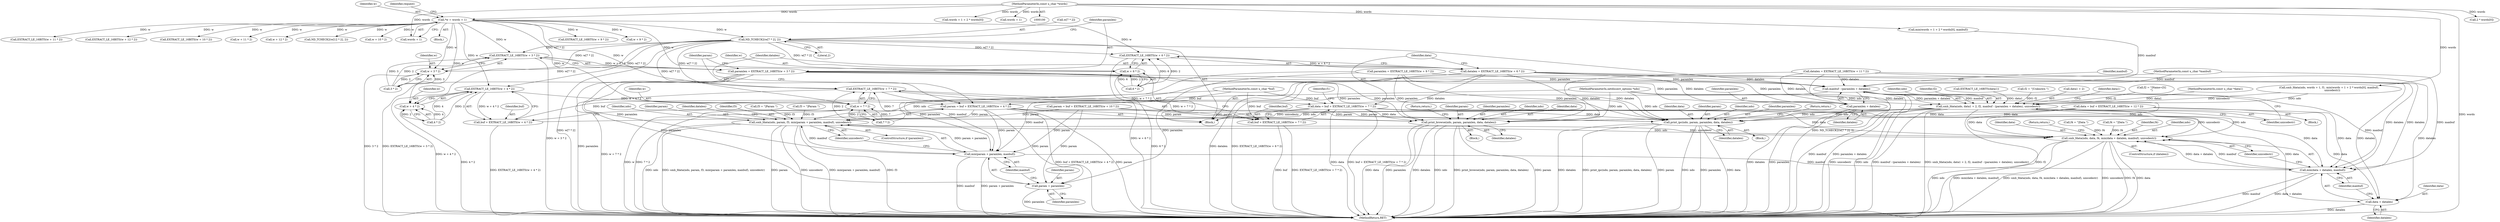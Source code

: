 digraph "0_tcpdump_96480ab95308cd9234b4f09b175ebf60e17792c6@array" {
"1000182" [label="(Call,ND_TCHECK2(w[7 * 2], 2))"];
"1000115" [label="(Call,*w = words + 1)"];
"1000102" [label="(MethodParameterIn,const u_char *words)"];
"1000191" [label="(Call,EXTRACT_LE_16BITS(w + 3 * 2))"];
"1000189" [label="(Call,paramlen = EXTRACT_LE_16BITS(w + 3 * 2))"];
"1000280" [label="(Call,maxbuf - (paramlen + datalen))"];
"1000274" [label="(Call,smb_fdata(ndo, data1 + 2, f2, maxbuf - (paramlen + datalen), unicodestr))"];
"1000306" [label="(Call,print_browse(ndo, param, paramlen, data, datalen))"];
"1000325" [label="(Call,print_ipc(ndo, param, paramlen, data, datalen))"];
"1000334" [label="(Call,smb_fdata(ndo, param, f3, min(param + paramlen, maxbuf), unicodestr))"];
"1000346" [label="(Call,smb_fdata(ndo, data, f4, min(data + datalen, maxbuf), unicodestr))"];
"1000338" [label="(Call,min(param + paramlen, maxbuf))"];
"1000350" [label="(Call,min(data + datalen, maxbuf))"];
"1000282" [label="(Call,paramlen + datalen)"];
"1000339" [label="(Call,param + paramlen)"];
"1000192" [label="(Call,w + 3 * 2)"];
"1000201" [label="(Call,EXTRACT_LE_16BITS(w + 4 * 2))"];
"1000197" [label="(Call,param = buf + EXTRACT_LE_16BITS(w + 4 * 2))"];
"1000199" [label="(Call,buf + EXTRACT_LE_16BITS(w + 4 * 2))"];
"1000202" [label="(Call,w + 4 * 2)"];
"1000209" [label="(Call,EXTRACT_LE_16BITS(w + 6 * 2))"];
"1000207" [label="(Call,datalen = EXTRACT_LE_16BITS(w + 6 * 2))"];
"1000351" [label="(Call,data + datalen)"];
"1000210" [label="(Call,w + 6 * 2)"];
"1000219" [label="(Call,EXTRACT_LE_16BITS(w + 7 * 2))"];
"1000215" [label="(Call,data = buf + EXTRACT_LE_16BITS(w + 7 * 2))"];
"1000217" [label="(Call,buf + EXTRACT_LE_16BITS(w + 7 * 2))"];
"1000220" [label="(Call,w + 7 * 2)"];
"1000283" [label="(Identifier,paramlen)"];
"1000204" [label="(Call,4 * 2)"];
"1000177" [label="(Call,f4 = \"|Data \")"];
"1000226" [label="(Identifier,f1)"];
"1000275" [label="(Identifier,ndo)"];
"1000279" [label="(Identifier,f2)"];
"1000134" [label="(Call,EXTRACT_LE_16BITS(w + 9 * 2))"];
"1000203" [label="(Identifier,w)"];
"1000335" [label="(Identifier,ndo)"];
"1000183" [label="(Call,w[7 * 2])"];
"1000364" [label="(MethodReturn,RET)"];
"1000201" [label="(Call,EXTRACT_LE_16BITS(w + 4 * 2))"];
"1000135" [label="(Call,w + 9 * 2)"];
"1000332" [label="(ControlStructure,if (paramlen))"];
"1000312" [label="(Return,return;)"];
"1000132" [label="(Call,paramlen = EXTRACT_LE_16BITS(w + 9 * 2))"];
"1000325" [label="(Call,print_ipc(ndo, param, paramlen, data, datalen))"];
"1000308" [label="(Identifier,param)"];
"1000188" [label="(Literal,2)"];
"1000355" [label="(Identifier,unicodestr)"];
"1000181" [label="(Block,)"];
"1000222" [label="(Call,7 * 2)"];
"1000339" [label="(Call,param + paramlen)"];
"1000199" [label="(Call,buf + EXTRACT_LE_16BITS(w + 4 * 2))"];
"1000209" [label="(Call,EXTRACT_LE_16BITS(w + 6 * 2))"];
"1000116" [label="(Identifier,w)"];
"1000330" [label="(Identifier,datalen)"];
"1000194" [label="(Call,3 * 2)"];
"1000336" [label="(Identifier,param)"];
"1000329" [label="(Identifier,data)"];
"1000324" [label="(Block,)"];
"1000123" [label="(Identifier,request)"];
"1000152" [label="(Call,EXTRACT_LE_16BITS(w + 11 * 2))"];
"1000115" [label="(Call,*w = words + 1)"];
"1000212" [label="(Call,6 * 2)"];
"1000191" [label="(Call,EXTRACT_LE_16BITS(w + 3 * 2))"];
"1000198" [label="(Identifier,param)"];
"1000261" [label="(Call,EXTRACT_LE_16BITS(data1))"];
"1000105" [label="(MethodParameterIn,const u_char *maxbuf)"];
"1000162" [label="(Call,EXTRACT_LE_16BITS(w + 12 * 2))"];
"1000140" [label="(Call,param = buf + EXTRACT_LE_16BITS(w + 10 * 2))"];
"1000327" [label="(Identifier,param)"];
"1000217" [label="(Call,buf + EXTRACT_LE_16BITS(w + 7 * 2))"];
"1000341" [label="(Identifier,paramlen)"];
"1000144" [label="(Call,EXTRACT_LE_16BITS(w + 10 * 2))"];
"1000345" [label="(Identifier,datalen)"];
"1000117" [label="(Call,words + 1)"];
"1000189" [label="(Call,paramlen = EXTRACT_LE_16BITS(w + 3 * 2))"];
"1000306" [label="(Call,print_browse(ndo, param, paramlen, data, datalen))"];
"1000326" [label="(Identifier,ndo)"];
"1000284" [label="(Identifier,datalen)"];
"1000352" [label="(Identifier,data)"];
"1000282" [label="(Call,paramlen + datalen)"];
"1000228" [label="(Call,f2 = \"|Unknown \")"];
"1000102" [label="(MethodParameterIn,const u_char *words)"];
"1000153" [label="(Call,w + 11 * 2)"];
"1000350" [label="(Call,min(data + datalen, maxbuf))"];
"1000334" [label="(Call,smb_fdata(ndo, param, f3, min(param + paramlen, maxbuf), unicodestr))"];
"1000305" [label="(Block,)"];
"1000216" [label="(Identifier,data)"];
"1000104" [label="(MethodParameterIn,const u_char *buf)"];
"1000190" [label="(Identifier,paramlen)"];
"1000285" [label="(Identifier,unicodestr)"];
"1000200" [label="(Identifier,buf)"];
"1000309" [label="(Identifier,paramlen)"];
"1000343" [label="(Identifier,unicodestr)"];
"1000342" [label="(Identifier,maxbuf)"];
"1000337" [label="(Identifier,f3)"];
"1000344" [label="(ControlStructure,if (datalen))"];
"1000211" [label="(Identifier,w)"];
"1000234" [label="(Call,f4 = \"|Data \")"];
"1000197" [label="(Call,param = buf + EXTRACT_LE_16BITS(w + 4 * 2))"];
"1000248" [label="(Call,2 * words[0])"];
"1000244" [label="(Call,words + 1 + 2 * words[0])"];
"1000351" [label="(Call,data + datalen)"];
"1000101" [label="(MethodParameterIn,netdissect_options *ndo)"];
"1000346" [label="(Call,smb_fdata(ndo, data, f4, min(data + datalen, maxbuf), unicodestr))"];
"1000158" [label="(Call,data = buf + EXTRACT_LE_16BITS(w + 12 * 2))"];
"1000349" [label="(Identifier,f4)"];
"1000163" [label="(Call,w + 12 * 2)"];
"1000193" [label="(Identifier,w)"];
"1000276" [label="(Call,data1 + 2)"];
"1000207" [label="(Call,datalen = EXTRACT_LE_16BITS(w + 6 * 2))"];
"1000347" [label="(Identifier,ndo)"];
"1000338" [label="(Call,min(param + paramlen, maxbuf))"];
"1000192" [label="(Call,w + 3 * 2)"];
"1000289" [label="(Identifier,data1)"];
"1000239" [label="(Call,words + 1)"];
"1000280" [label="(Call,maxbuf - (paramlen + datalen))"];
"1000348" [label="(Identifier,data)"];
"1000220" [label="(Call,w + 7 * 2)"];
"1000150" [label="(Call,datalen = EXTRACT_LE_16BITS(w + 11 * 2))"];
"1000218" [label="(Identifier,buf)"];
"1000210" [label="(Call,w + 6 * 2)"];
"1000125" [label="(Call,ND_TCHECK2(w[12 * 2], 2))"];
"1000354" [label="(Identifier,maxbuf)"];
"1000182" [label="(Call,ND_TCHECK2(w[7 * 2], 2))"];
"1000174" [label="(Call,f3 = \"|Param \")"];
"1000219" [label="(Call,EXTRACT_LE_16BITS(w + 7 * 2))"];
"1000145" [label="(Call,w + 10 * 2)"];
"1000171" [label="(Call,f2 = \"|Name=[S]\n\")"];
"1000311" [label="(Identifier,datalen)"];
"1000281" [label="(Identifier,maxbuf)"];
"1000328" [label="(Identifier,paramlen)"];
"1000103" [label="(MethodParameterIn,const u_char *data1)"];
"1000106" [label="(Block,)"];
"1000273" [label="(Block,)"];
"1000356" [label="(Return,return;)"];
"1000231" [label="(Call,f3 = \"|Param \")"];
"1000221" [label="(Identifier,w)"];
"1000215" [label="(Call,data = buf + EXTRACT_LE_16BITS(w + 7 * 2))"];
"1000237" [label="(Call,smb_fdata(ndo, words + 1, f1, min(words + 1 + 2 * words[0], maxbuf),\n        unicodestr))"];
"1000331" [label="(Return,return;)"];
"1000243" [label="(Call,min(words + 1 + 2 * words[0], maxbuf))"];
"1000340" [label="(Identifier,param)"];
"1000208" [label="(Identifier,datalen)"];
"1000307" [label="(Identifier,ndo)"];
"1000353" [label="(Identifier,datalen)"];
"1000202" [label="(Call,w + 4 * 2)"];
"1000274" [label="(Call,smb_fdata(ndo, data1 + 2, f2, maxbuf - (paramlen + datalen), unicodestr))"];
"1000310" [label="(Identifier,data)"];
"1000182" -> "1000181"  [label="AST: "];
"1000182" -> "1000188"  [label="CFG: "];
"1000183" -> "1000182"  [label="AST: "];
"1000188" -> "1000182"  [label="AST: "];
"1000190" -> "1000182"  [label="CFG: "];
"1000182" -> "1000364"  [label="DDG: ND_TCHECK2(w[7 * 2], 2)"];
"1000182" -> "1000364"  [label="DDG: w[7 * 2]"];
"1000115" -> "1000182"  [label="DDG: w"];
"1000182" -> "1000191"  [label="DDG: w[7 * 2]"];
"1000182" -> "1000192"  [label="DDG: w[7 * 2]"];
"1000182" -> "1000201"  [label="DDG: w[7 * 2]"];
"1000182" -> "1000202"  [label="DDG: w[7 * 2]"];
"1000182" -> "1000209"  [label="DDG: w[7 * 2]"];
"1000182" -> "1000210"  [label="DDG: w[7 * 2]"];
"1000182" -> "1000219"  [label="DDG: w[7 * 2]"];
"1000182" -> "1000220"  [label="DDG: w[7 * 2]"];
"1000115" -> "1000106"  [label="AST: "];
"1000115" -> "1000117"  [label="CFG: "];
"1000116" -> "1000115"  [label="AST: "];
"1000117" -> "1000115"  [label="AST: "];
"1000123" -> "1000115"  [label="CFG: "];
"1000102" -> "1000115"  [label="DDG: words"];
"1000115" -> "1000125"  [label="DDG: w"];
"1000115" -> "1000134"  [label="DDG: w"];
"1000115" -> "1000135"  [label="DDG: w"];
"1000115" -> "1000144"  [label="DDG: w"];
"1000115" -> "1000145"  [label="DDG: w"];
"1000115" -> "1000152"  [label="DDG: w"];
"1000115" -> "1000153"  [label="DDG: w"];
"1000115" -> "1000162"  [label="DDG: w"];
"1000115" -> "1000163"  [label="DDG: w"];
"1000115" -> "1000191"  [label="DDG: w"];
"1000115" -> "1000192"  [label="DDG: w"];
"1000115" -> "1000201"  [label="DDG: w"];
"1000115" -> "1000202"  [label="DDG: w"];
"1000115" -> "1000209"  [label="DDG: w"];
"1000115" -> "1000210"  [label="DDG: w"];
"1000115" -> "1000219"  [label="DDG: w"];
"1000115" -> "1000220"  [label="DDG: w"];
"1000102" -> "1000100"  [label="AST: "];
"1000102" -> "1000364"  [label="DDG: words"];
"1000102" -> "1000117"  [label="DDG: words"];
"1000102" -> "1000237"  [label="DDG: words"];
"1000102" -> "1000239"  [label="DDG: words"];
"1000102" -> "1000243"  [label="DDG: words"];
"1000102" -> "1000244"  [label="DDG: words"];
"1000102" -> "1000248"  [label="DDG: words"];
"1000191" -> "1000189"  [label="AST: "];
"1000191" -> "1000192"  [label="CFG: "];
"1000192" -> "1000191"  [label="AST: "];
"1000189" -> "1000191"  [label="CFG: "];
"1000191" -> "1000364"  [label="DDG: w + 3 * 2"];
"1000191" -> "1000189"  [label="DDG: w + 3 * 2"];
"1000194" -> "1000191"  [label="DDG: 3"];
"1000194" -> "1000191"  [label="DDG: 2"];
"1000189" -> "1000181"  [label="AST: "];
"1000190" -> "1000189"  [label="AST: "];
"1000198" -> "1000189"  [label="CFG: "];
"1000189" -> "1000364"  [label="DDG: paramlen"];
"1000189" -> "1000364"  [label="DDG: EXTRACT_LE_16BITS(w + 3 * 2)"];
"1000189" -> "1000280"  [label="DDG: paramlen"];
"1000189" -> "1000282"  [label="DDG: paramlen"];
"1000189" -> "1000306"  [label="DDG: paramlen"];
"1000189" -> "1000325"  [label="DDG: paramlen"];
"1000189" -> "1000338"  [label="DDG: paramlen"];
"1000189" -> "1000339"  [label="DDG: paramlen"];
"1000280" -> "1000274"  [label="AST: "];
"1000280" -> "1000282"  [label="CFG: "];
"1000281" -> "1000280"  [label="AST: "];
"1000282" -> "1000280"  [label="AST: "];
"1000285" -> "1000280"  [label="CFG: "];
"1000280" -> "1000364"  [label="DDG: paramlen + datalen"];
"1000280" -> "1000364"  [label="DDG: maxbuf"];
"1000280" -> "1000274"  [label="DDG: maxbuf"];
"1000280" -> "1000274"  [label="DDG: paramlen + datalen"];
"1000243" -> "1000280"  [label="DDG: maxbuf"];
"1000105" -> "1000280"  [label="DDG: maxbuf"];
"1000132" -> "1000280"  [label="DDG: paramlen"];
"1000150" -> "1000280"  [label="DDG: datalen"];
"1000207" -> "1000280"  [label="DDG: datalen"];
"1000280" -> "1000338"  [label="DDG: maxbuf"];
"1000280" -> "1000350"  [label="DDG: maxbuf"];
"1000274" -> "1000273"  [label="AST: "];
"1000274" -> "1000285"  [label="CFG: "];
"1000275" -> "1000274"  [label="AST: "];
"1000276" -> "1000274"  [label="AST: "];
"1000279" -> "1000274"  [label="AST: "];
"1000285" -> "1000274"  [label="AST: "];
"1000289" -> "1000274"  [label="CFG: "];
"1000274" -> "1000364"  [label="DDG: unicodestr"];
"1000274" -> "1000364"  [label="DDG: ndo"];
"1000274" -> "1000364"  [label="DDG: maxbuf - (paramlen + datalen)"];
"1000274" -> "1000364"  [label="DDG: smb_fdata(ndo, data1 + 2, f2, maxbuf - (paramlen + datalen), unicodestr)"];
"1000274" -> "1000364"  [label="DDG: f2"];
"1000237" -> "1000274"  [label="DDG: ndo"];
"1000237" -> "1000274"  [label="DDG: unicodestr"];
"1000101" -> "1000274"  [label="DDG: ndo"];
"1000261" -> "1000274"  [label="DDG: data1"];
"1000103" -> "1000274"  [label="DDG: data1"];
"1000171" -> "1000274"  [label="DDG: f2"];
"1000228" -> "1000274"  [label="DDG: f2"];
"1000274" -> "1000306"  [label="DDG: ndo"];
"1000274" -> "1000325"  [label="DDG: ndo"];
"1000274" -> "1000334"  [label="DDG: ndo"];
"1000274" -> "1000334"  [label="DDG: unicodestr"];
"1000274" -> "1000346"  [label="DDG: ndo"];
"1000274" -> "1000346"  [label="DDG: unicodestr"];
"1000306" -> "1000305"  [label="AST: "];
"1000306" -> "1000311"  [label="CFG: "];
"1000307" -> "1000306"  [label="AST: "];
"1000308" -> "1000306"  [label="AST: "];
"1000309" -> "1000306"  [label="AST: "];
"1000310" -> "1000306"  [label="AST: "];
"1000311" -> "1000306"  [label="AST: "];
"1000312" -> "1000306"  [label="CFG: "];
"1000306" -> "1000364"  [label="DDG: data"];
"1000306" -> "1000364"  [label="DDG: paramlen"];
"1000306" -> "1000364"  [label="DDG: datalen"];
"1000306" -> "1000364"  [label="DDG: ndo"];
"1000306" -> "1000364"  [label="DDG: print_browse(ndo, param, paramlen, data, datalen)"];
"1000306" -> "1000364"  [label="DDG: param"];
"1000101" -> "1000306"  [label="DDG: ndo"];
"1000140" -> "1000306"  [label="DDG: param"];
"1000197" -> "1000306"  [label="DDG: param"];
"1000132" -> "1000306"  [label="DDG: paramlen"];
"1000158" -> "1000306"  [label="DDG: data"];
"1000215" -> "1000306"  [label="DDG: data"];
"1000150" -> "1000306"  [label="DDG: datalen"];
"1000207" -> "1000306"  [label="DDG: datalen"];
"1000325" -> "1000324"  [label="AST: "];
"1000325" -> "1000330"  [label="CFG: "];
"1000326" -> "1000325"  [label="AST: "];
"1000327" -> "1000325"  [label="AST: "];
"1000328" -> "1000325"  [label="AST: "];
"1000329" -> "1000325"  [label="AST: "];
"1000330" -> "1000325"  [label="AST: "];
"1000331" -> "1000325"  [label="CFG: "];
"1000325" -> "1000364"  [label="DDG: ndo"];
"1000325" -> "1000364"  [label="DDG: paramlen"];
"1000325" -> "1000364"  [label="DDG: data"];
"1000325" -> "1000364"  [label="DDG: datalen"];
"1000325" -> "1000364"  [label="DDG: print_ipc(ndo, param, paramlen, data, datalen)"];
"1000325" -> "1000364"  [label="DDG: param"];
"1000101" -> "1000325"  [label="DDG: ndo"];
"1000140" -> "1000325"  [label="DDG: param"];
"1000197" -> "1000325"  [label="DDG: param"];
"1000132" -> "1000325"  [label="DDG: paramlen"];
"1000158" -> "1000325"  [label="DDG: data"];
"1000215" -> "1000325"  [label="DDG: data"];
"1000150" -> "1000325"  [label="DDG: datalen"];
"1000207" -> "1000325"  [label="DDG: datalen"];
"1000334" -> "1000332"  [label="AST: "];
"1000334" -> "1000343"  [label="CFG: "];
"1000335" -> "1000334"  [label="AST: "];
"1000336" -> "1000334"  [label="AST: "];
"1000337" -> "1000334"  [label="AST: "];
"1000338" -> "1000334"  [label="AST: "];
"1000343" -> "1000334"  [label="AST: "];
"1000345" -> "1000334"  [label="CFG: "];
"1000334" -> "1000364"  [label="DDG: smb_fdata(ndo, param, f3, min(param + paramlen, maxbuf), unicodestr)"];
"1000334" -> "1000364"  [label="DDG: param"];
"1000334" -> "1000364"  [label="DDG: unicodestr"];
"1000334" -> "1000364"  [label="DDG: min(param + paramlen, maxbuf)"];
"1000334" -> "1000364"  [label="DDG: f3"];
"1000334" -> "1000364"  [label="DDG: ndo"];
"1000101" -> "1000334"  [label="DDG: ndo"];
"1000140" -> "1000334"  [label="DDG: param"];
"1000197" -> "1000334"  [label="DDG: param"];
"1000231" -> "1000334"  [label="DDG: f3"];
"1000174" -> "1000334"  [label="DDG: f3"];
"1000338" -> "1000334"  [label="DDG: param + paramlen"];
"1000338" -> "1000334"  [label="DDG: maxbuf"];
"1000334" -> "1000346"  [label="DDG: ndo"];
"1000334" -> "1000346"  [label="DDG: unicodestr"];
"1000346" -> "1000344"  [label="AST: "];
"1000346" -> "1000355"  [label="CFG: "];
"1000347" -> "1000346"  [label="AST: "];
"1000348" -> "1000346"  [label="AST: "];
"1000349" -> "1000346"  [label="AST: "];
"1000350" -> "1000346"  [label="AST: "];
"1000355" -> "1000346"  [label="AST: "];
"1000356" -> "1000346"  [label="CFG: "];
"1000346" -> "1000364"  [label="DDG: f4"];
"1000346" -> "1000364"  [label="DDG: data"];
"1000346" -> "1000364"  [label="DDG: ndo"];
"1000346" -> "1000364"  [label="DDG: min(data + datalen, maxbuf)"];
"1000346" -> "1000364"  [label="DDG: smb_fdata(ndo, data, f4, min(data + datalen, maxbuf), unicodestr)"];
"1000346" -> "1000364"  [label="DDG: unicodestr"];
"1000101" -> "1000346"  [label="DDG: ndo"];
"1000158" -> "1000346"  [label="DDG: data"];
"1000215" -> "1000346"  [label="DDG: data"];
"1000177" -> "1000346"  [label="DDG: f4"];
"1000234" -> "1000346"  [label="DDG: f4"];
"1000350" -> "1000346"  [label="DDG: data + datalen"];
"1000350" -> "1000346"  [label="DDG: maxbuf"];
"1000338" -> "1000342"  [label="CFG: "];
"1000339" -> "1000338"  [label="AST: "];
"1000342" -> "1000338"  [label="AST: "];
"1000343" -> "1000338"  [label="CFG: "];
"1000338" -> "1000364"  [label="DDG: param + paramlen"];
"1000338" -> "1000364"  [label="DDG: maxbuf"];
"1000140" -> "1000338"  [label="DDG: param"];
"1000197" -> "1000338"  [label="DDG: param"];
"1000132" -> "1000338"  [label="DDG: paramlen"];
"1000105" -> "1000338"  [label="DDG: maxbuf"];
"1000338" -> "1000350"  [label="DDG: maxbuf"];
"1000350" -> "1000354"  [label="CFG: "];
"1000351" -> "1000350"  [label="AST: "];
"1000354" -> "1000350"  [label="AST: "];
"1000355" -> "1000350"  [label="CFG: "];
"1000350" -> "1000364"  [label="DDG: data + datalen"];
"1000350" -> "1000364"  [label="DDG: maxbuf"];
"1000158" -> "1000350"  [label="DDG: data"];
"1000215" -> "1000350"  [label="DDG: data"];
"1000150" -> "1000350"  [label="DDG: datalen"];
"1000207" -> "1000350"  [label="DDG: datalen"];
"1000105" -> "1000350"  [label="DDG: maxbuf"];
"1000282" -> "1000284"  [label="CFG: "];
"1000283" -> "1000282"  [label="AST: "];
"1000284" -> "1000282"  [label="AST: "];
"1000282" -> "1000364"  [label="DDG: datalen"];
"1000282" -> "1000364"  [label="DDG: paramlen"];
"1000132" -> "1000282"  [label="DDG: paramlen"];
"1000150" -> "1000282"  [label="DDG: datalen"];
"1000207" -> "1000282"  [label="DDG: datalen"];
"1000339" -> "1000341"  [label="CFG: "];
"1000340" -> "1000339"  [label="AST: "];
"1000341" -> "1000339"  [label="AST: "];
"1000342" -> "1000339"  [label="CFG: "];
"1000339" -> "1000364"  [label="DDG: paramlen"];
"1000140" -> "1000339"  [label="DDG: param"];
"1000197" -> "1000339"  [label="DDG: param"];
"1000132" -> "1000339"  [label="DDG: paramlen"];
"1000192" -> "1000194"  [label="CFG: "];
"1000193" -> "1000192"  [label="AST: "];
"1000194" -> "1000192"  [label="AST: "];
"1000192" -> "1000364"  [label="DDG: 3 * 2"];
"1000194" -> "1000192"  [label="DDG: 3"];
"1000194" -> "1000192"  [label="DDG: 2"];
"1000201" -> "1000199"  [label="AST: "];
"1000201" -> "1000202"  [label="CFG: "];
"1000202" -> "1000201"  [label="AST: "];
"1000199" -> "1000201"  [label="CFG: "];
"1000201" -> "1000364"  [label="DDG: w + 4 * 2"];
"1000201" -> "1000197"  [label="DDG: w + 4 * 2"];
"1000201" -> "1000199"  [label="DDG: w + 4 * 2"];
"1000204" -> "1000201"  [label="DDG: 4"];
"1000204" -> "1000201"  [label="DDG: 2"];
"1000197" -> "1000181"  [label="AST: "];
"1000197" -> "1000199"  [label="CFG: "];
"1000198" -> "1000197"  [label="AST: "];
"1000199" -> "1000197"  [label="AST: "];
"1000208" -> "1000197"  [label="CFG: "];
"1000197" -> "1000364"  [label="DDG: buf + EXTRACT_LE_16BITS(w + 4 * 2)"];
"1000197" -> "1000364"  [label="DDG: param"];
"1000104" -> "1000197"  [label="DDG: buf"];
"1000200" -> "1000199"  [label="AST: "];
"1000199" -> "1000364"  [label="DDG: EXTRACT_LE_16BITS(w + 4 * 2)"];
"1000104" -> "1000199"  [label="DDG: buf"];
"1000202" -> "1000204"  [label="CFG: "];
"1000203" -> "1000202"  [label="AST: "];
"1000204" -> "1000202"  [label="AST: "];
"1000202" -> "1000364"  [label="DDG: 4 * 2"];
"1000204" -> "1000202"  [label="DDG: 4"];
"1000204" -> "1000202"  [label="DDG: 2"];
"1000209" -> "1000207"  [label="AST: "];
"1000209" -> "1000210"  [label="CFG: "];
"1000210" -> "1000209"  [label="AST: "];
"1000207" -> "1000209"  [label="CFG: "];
"1000209" -> "1000364"  [label="DDG: w + 6 * 2"];
"1000209" -> "1000207"  [label="DDG: w + 6 * 2"];
"1000212" -> "1000209"  [label="DDG: 6"];
"1000212" -> "1000209"  [label="DDG: 2"];
"1000207" -> "1000181"  [label="AST: "];
"1000208" -> "1000207"  [label="AST: "];
"1000216" -> "1000207"  [label="CFG: "];
"1000207" -> "1000364"  [label="DDG: EXTRACT_LE_16BITS(w + 6 * 2)"];
"1000207" -> "1000364"  [label="DDG: datalen"];
"1000207" -> "1000351"  [label="DDG: datalen"];
"1000351" -> "1000353"  [label="CFG: "];
"1000352" -> "1000351"  [label="AST: "];
"1000353" -> "1000351"  [label="AST: "];
"1000354" -> "1000351"  [label="CFG: "];
"1000351" -> "1000364"  [label="DDG: datalen"];
"1000158" -> "1000351"  [label="DDG: data"];
"1000215" -> "1000351"  [label="DDG: data"];
"1000150" -> "1000351"  [label="DDG: datalen"];
"1000210" -> "1000212"  [label="CFG: "];
"1000211" -> "1000210"  [label="AST: "];
"1000212" -> "1000210"  [label="AST: "];
"1000210" -> "1000364"  [label="DDG: 6 * 2"];
"1000212" -> "1000210"  [label="DDG: 6"];
"1000212" -> "1000210"  [label="DDG: 2"];
"1000219" -> "1000217"  [label="AST: "];
"1000219" -> "1000220"  [label="CFG: "];
"1000220" -> "1000219"  [label="AST: "];
"1000217" -> "1000219"  [label="CFG: "];
"1000219" -> "1000364"  [label="DDG: w + 7 * 2"];
"1000219" -> "1000215"  [label="DDG: w + 7 * 2"];
"1000219" -> "1000217"  [label="DDG: w + 7 * 2"];
"1000222" -> "1000219"  [label="DDG: 7"];
"1000222" -> "1000219"  [label="DDG: 2"];
"1000215" -> "1000181"  [label="AST: "];
"1000215" -> "1000217"  [label="CFG: "];
"1000216" -> "1000215"  [label="AST: "];
"1000217" -> "1000215"  [label="AST: "];
"1000226" -> "1000215"  [label="CFG: "];
"1000215" -> "1000364"  [label="DDG: data"];
"1000215" -> "1000364"  [label="DDG: buf + EXTRACT_LE_16BITS(w + 7 * 2)"];
"1000104" -> "1000215"  [label="DDG: buf"];
"1000218" -> "1000217"  [label="AST: "];
"1000217" -> "1000364"  [label="DDG: EXTRACT_LE_16BITS(w + 7 * 2)"];
"1000217" -> "1000364"  [label="DDG: buf"];
"1000104" -> "1000217"  [label="DDG: buf"];
"1000220" -> "1000222"  [label="CFG: "];
"1000221" -> "1000220"  [label="AST: "];
"1000222" -> "1000220"  [label="AST: "];
"1000220" -> "1000364"  [label="DDG: w"];
"1000220" -> "1000364"  [label="DDG: 7 * 2"];
"1000222" -> "1000220"  [label="DDG: 7"];
"1000222" -> "1000220"  [label="DDG: 2"];
}

